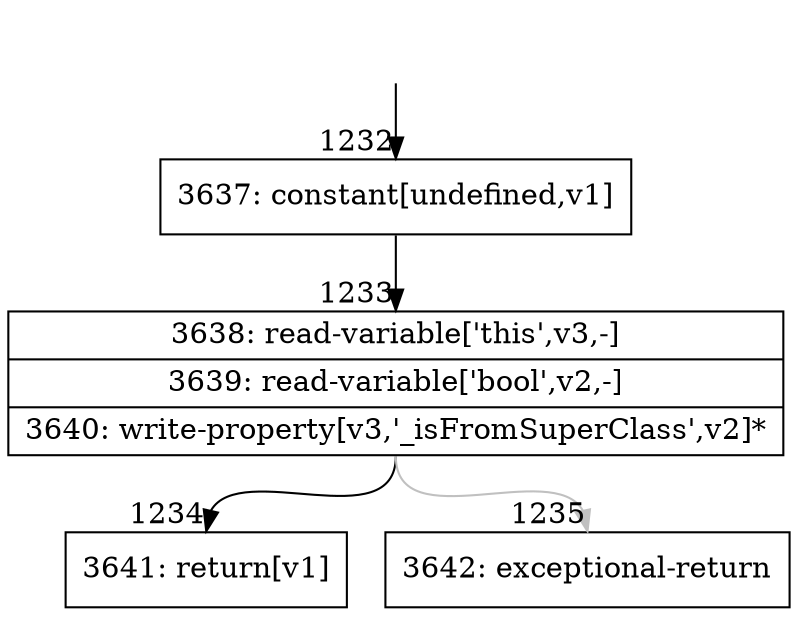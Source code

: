 digraph {
rankdir="TD"
BB_entry149[shape=none,label=""];
BB_entry149 -> BB1232 [tailport=s, headport=n, headlabel="    1232"]
BB1232 [shape=record label="{3637: constant[undefined,v1]}" ] 
BB1232 -> BB1233 [tailport=s, headport=n, headlabel="      1233"]
BB1233 [shape=record label="{3638: read-variable['this',v3,-]|3639: read-variable['bool',v2,-]|3640: write-property[v3,'_isFromSuperClass',v2]*}" ] 
BB1233 -> BB1234 [tailport=s, headport=n, headlabel="      1234"]
BB1233 -> BB1235 [tailport=s, headport=n, color=gray, headlabel="      1235"]
BB1234 [shape=record label="{3641: return[v1]}" ] 
BB1235 [shape=record label="{3642: exceptional-return}" ] 
//#$~ 1396
}
